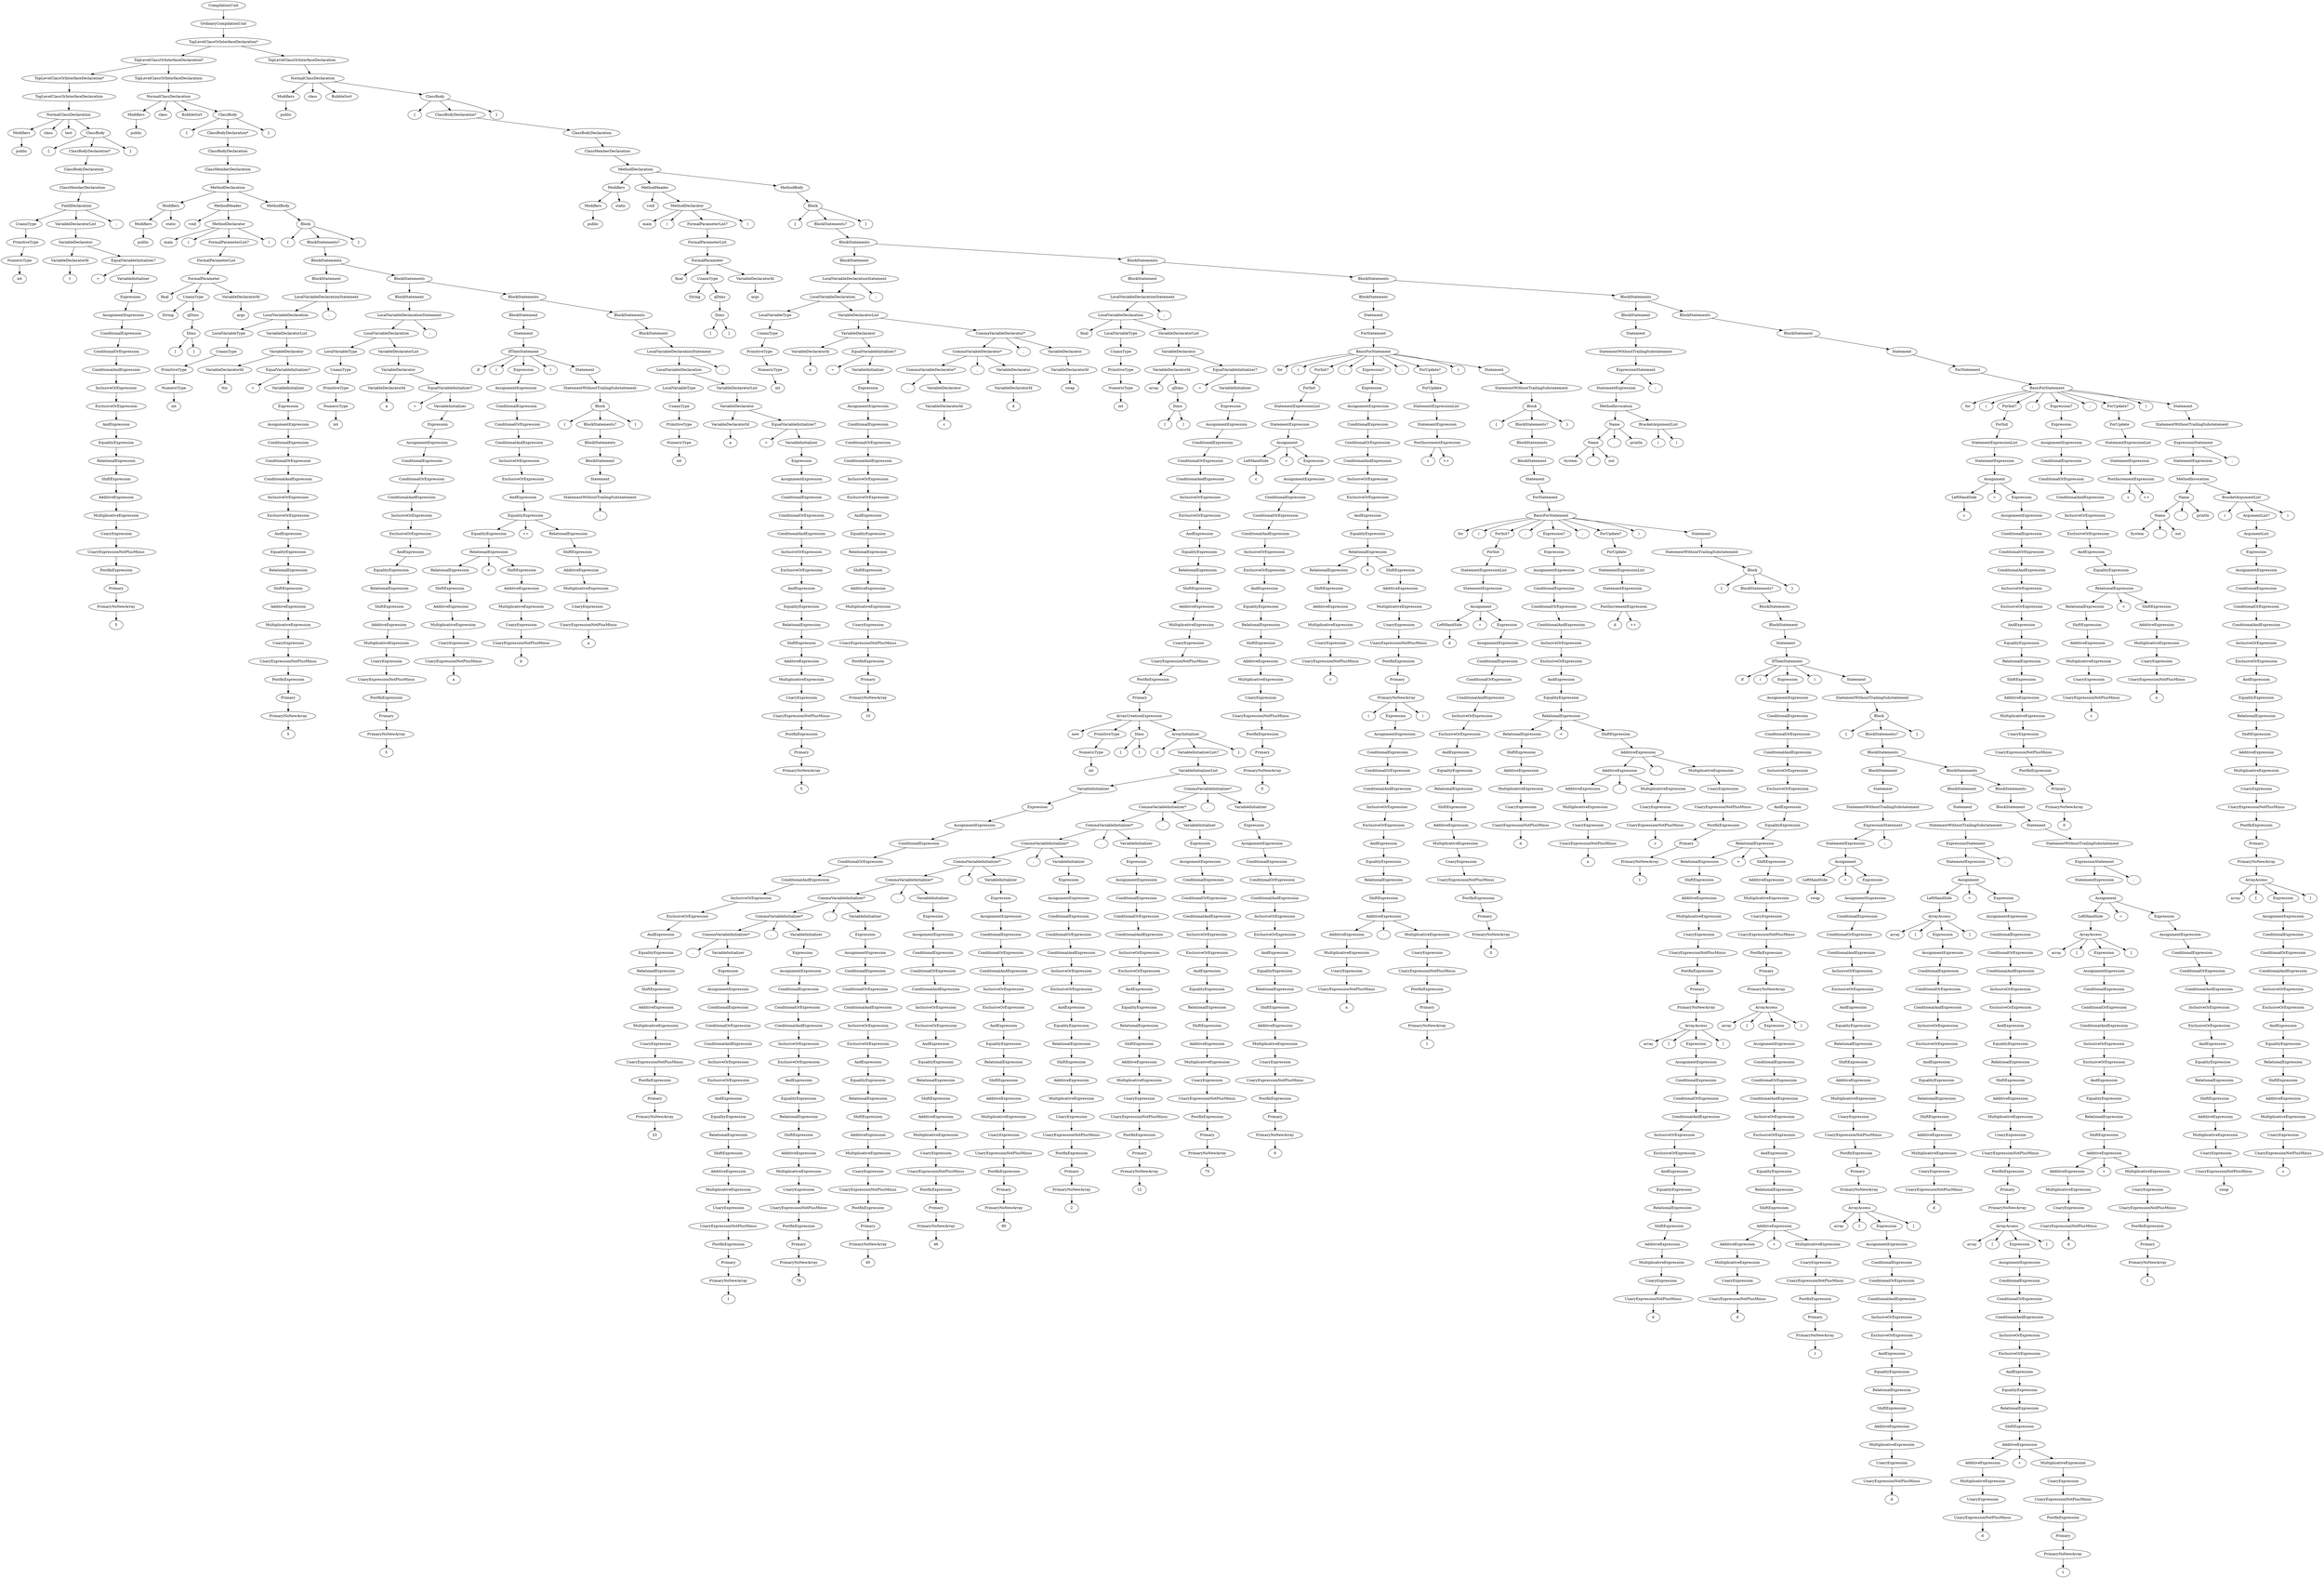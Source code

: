 digraph ast {
node1[label = "CompilationUnit"];
node2[label = "OrdinaryCompilationUnit"];
node3[label = "TopLevelClassOrInterfaceDeclaration*"];
node4[label = "TopLevelClassOrInterfaceDeclaration*"];
node5[label = "TopLevelClassOrInterfaceDeclaration*"];
node6[label = "TopLevelClassOrInterfaceDeclaration"];
node7[label = "NormalClassDeclaration"];
node8[label = "Modifiers"];
node9[label = "public"];
node10[label = "class"];
node11[label = "test"];
node12[label = "ClassBody"];
node13[label = "{"];
node14[label = "ClassBodyDeclaration*"];
node15[label = "ClassBodyDeclaration"];
node16[label = "ClassMemberDeclaration"];
node17[label = "FieldDeclaration"];
node18[label = "UnannType"];
node19[label = "PrimitiveType"];
node20[label = "NumericType"];
node21[label = "int"];
node22[label = "VariableDeclaratorList"];
node23[label = "VariableDeclarator"];
node24[label = "VariableDeclaratorId"];
node25[label = "t"];
node26[label = "EqualVariableInitializer?"];
node27[label = "="];
node28[label = "VariableInitializer"];
node29[label = "Expression"];
node30[label = "AssignmentExpression"];
node31[label = "ConditionalExpression"];
node32[label = "ConditionalOrExpression"];
node33[label = "ConditionalAndExpression"];
node34[label = "InclusiveOrExpression"];
node35[label = "ExclusiveOrExpression"];
node36[label = "AndExpression"];
node37[label = "EqualityExpression"];
node38[label = "RelationalExpression"];
node39[label = "ShiftExpression"];
node40[label = "AdditiveExpression"];
node41[label = "MultiplicativeExpression"];
node42[label = "UnaryExpression"];
node43[label = "UnaryExpressionNotPlusMinus"];
node44[label = "PostfixExpression"];
node45[label = "Primary"];
node46[label = "PrimaryNoNewArray"];
node47[label = "5"];
node48[label = ";"];
node49[label = "}"];
node50[label = "TopLevelClassOrInterfaceDeclaration"];
node51[label = "NormalClassDeclaration"];
node52[label = "Modifiers"];
node53[label = "public"];
node54[label = "class"];
node55[label = "BubbleSort"];
node56[label = "ClassBody"];
node57[label = "{"];
node58[label = "ClassBodyDeclaration*"];
node59[label = "ClassBodyDeclaration"];
node60[label = "ClassMemberDeclaration"];
node61[label = "MethodDeclaration"];
node62[label = "Modifiers"];
node63[label = "Modifiers"];
node64[label = "public"];
node65[label = "static"];
node66[label = "MethodHeader"];
node67[label = "void"];
node68[label = "MethodDeclarator"];
node69[label = "main"];
node70[label = "("];
node71[label = "FormalParameterList?"];
node72[label = "FormalParameterList"];
node73[label = "FormalParameter"];
node74[label = "final"];
node75[label = "UnannType"];
node76[label = "String"];
node77[label = "qDims"];
node78[label = "Dims"];
node79[label = "["];
node80[label = "]"];
node81[label = "VariableDeclaratorId"];
node82[label = "args"];
node83[label = ")"];
node84[label = "MethodBody"];
node85[label = "Block"];
node86[label = "{"];
node87[label = "BlockStatements?"];
node88[label = "BlockStatements"];
node89[label = "BlockStatement"];
node90[label = "LocalVariableDeclarationStatement"];
node91[label = "LocalVariableDeclaration"];
node92[label = "LocalVariableType"];
node93[label = "UnannType"];
node94[label = "PrimitiveType"];
node95[label = "NumericType"];
node96[label = "int"];
node97[label = "VariableDeclaratorList"];
node98[label = "VariableDeclarator"];
node99[label = "VariableDeclaratorId"];
node100[label = "ttic"];
node101[label = "EqualVariableInitializer?"];
node102[label = "="];
node103[label = "VariableInitializer"];
node104[label = "Expression"];
node105[label = "AssignmentExpression"];
node106[label = "ConditionalExpression"];
node107[label = "ConditionalOrExpression"];
node108[label = "ConditionalAndExpression"];
node109[label = "InclusiveOrExpression"];
node110[label = "ExclusiveOrExpression"];
node111[label = "AndExpression"];
node112[label = "EqualityExpression"];
node113[label = "RelationalExpression"];
node114[label = "ShiftExpression"];
node115[label = "AdditiveExpression"];
node116[label = "MultiplicativeExpression"];
node117[label = "UnaryExpression"];
node118[label = "UnaryExpressionNotPlusMinus"];
node119[label = "PostfixExpression"];
node120[label = "Primary"];
node121[label = "PrimaryNoNewArray"];
node122[label = "5"];
node123[label = ";"];
node124[label = "BlockStatements"];
node125[label = "BlockStatement"];
node126[label = "LocalVariableDeclarationStatement"];
node127[label = "LocalVariableDeclaration"];
node128[label = "LocalVariableType"];
node129[label = "UnannType"];
node130[label = "PrimitiveType"];
node131[label = "NumericType"];
node132[label = "int"];
node133[label = "VariableDeclaratorList"];
node134[label = "VariableDeclarator"];
node135[label = "VariableDeclaratorId"];
node136[label = "a"];
node137[label = "EqualVariableInitializer?"];
node138[label = "="];
node139[label = "VariableInitializer"];
node140[label = "Expression"];
node141[label = "AssignmentExpression"];
node142[label = "ConditionalExpression"];
node143[label = "ConditionalOrExpression"];
node144[label = "ConditionalAndExpression"];
node145[label = "InclusiveOrExpression"];
node146[label = "ExclusiveOrExpression"];
node147[label = "AndExpression"];
node148[label = "EqualityExpression"];
node149[label = "RelationalExpression"];
node150[label = "ShiftExpression"];
node151[label = "AdditiveExpression"];
node152[label = "MultiplicativeExpression"];
node153[label = "UnaryExpression"];
node154[label = "UnaryExpressionNotPlusMinus"];
node155[label = "PostfixExpression"];
node156[label = "Primary"];
node157[label = "PrimaryNoNewArray"];
node158[label = "5"];
node159[label = ";"];
node160[label = "BlockStatements"];
node161[label = "BlockStatement"];
node162[label = "Statement"];
node163[label = "IfThenStatement"];
node164[label = "if"];
node165[label = "("];
node166[label = "Expression"];
node167[label = "AssignmentExpression"];
node168[label = "ConditionalExpression"];
node169[label = "ConditionalOrExpression"];
node170[label = "ConditionalAndExpression"];
node171[label = "InclusiveOrExpression"];
node172[label = "ExclusiveOrExpression"];
node173[label = "AndExpression"];
node174[label = "EqualityExpression"];
node175[label = "EqualityExpression"];
node176[label = "RelationalExpression"];
node177[label = "RelationalExpression"];
node178[label = "ShiftExpression"];
node179[label = "AdditiveExpression"];
node180[label = "MultiplicativeExpression"];
node181[label = "UnaryExpression"];
node182[label = "UnaryExpressionNotPlusMinus"];
node183[label = "a"];
node184[label = "<"];
node185[label = "ShiftExpression"];
node186[label = "AdditiveExpression"];
node187[label = "MultiplicativeExpression"];
node188[label = "UnaryExpression"];
node189[label = "UnaryExpressionNotPlusMinus"];
node190[label = "b"];
node191[label = "=="];
node192[label = "RelationalExpression"];
node193[label = "ShiftExpression"];
node194[label = "AdditiveExpression"];
node195[label = "MultiplicativeExpression"];
node196[label = "UnaryExpression"];
node197[label = "UnaryExpressionNotPlusMinus"];
node198[label = "a"];
node199[label = ")"];
node200[label = "Statement"];
node201[label = "StatementWithoutTrailingSubstatement"];
node202[label = "Block"];
node203[label = "{"];
node204[label = "BlockStatements?"];
node205[label = "BlockStatements"];
node206[label = "BlockStatement"];
node207[label = "Statement"];
node208[label = "StatementWithoutTrailingSubstatement"];
node209[label = ";"];
node210[label = "}"];
node211[label = "BlockStatements"];
node212[label = "BlockStatement"];
node213[label = "LocalVariableDeclarationStatement"];
node214[label = "LocalVariableDeclaration"];
node215[label = "LocalVariableType"];
node216[label = "UnannType"];
node217[label = "PrimitiveType"];
node218[label = "NumericType"];
node219[label = "int"];
node220[label = "VariableDeclaratorList"];
node221[label = "VariableDeclarator"];
node222[label = "VariableDeclaratorId"];
node223[label = "a"];
node224[label = "EqualVariableInitializer?"];
node225[label = "="];
node226[label = "VariableInitializer"];
node227[label = "Expression"];
node228[label = "AssignmentExpression"];
node229[label = "ConditionalExpression"];
node230[label = "ConditionalOrExpression"];
node231[label = "ConditionalAndExpression"];
node232[label = "InclusiveOrExpression"];
node233[label = "ExclusiveOrExpression"];
node234[label = "AndExpression"];
node235[label = "EqualityExpression"];
node236[label = "RelationalExpression"];
node237[label = "ShiftExpression"];
node238[label = "AdditiveExpression"];
node239[label = "MultiplicativeExpression"];
node240[label = "UnaryExpression"];
node241[label = "UnaryExpressionNotPlusMinus"];
node242[label = "PostfixExpression"];
node243[label = "Primary"];
node244[label = "PrimaryNoNewArray"];
node245[label = "5"];
node246[label = ";"];
node247[label = "}"];
node248[label = "}"];
node249[label = "TopLevelClassOrInterfaceDeclaration"];
node250[label = "NormalClassDeclaration"];
node251[label = "Modifiers"];
node252[label = "public"];
node253[label = "class"];
node254[label = "BubbleSort"];
node255[label = "ClassBody"];
node256[label = "{"];
node257[label = "ClassBodyDeclaration*"];
node258[label = "ClassBodyDeclaration"];
node259[label = "ClassMemberDeclaration"];
node260[label = "MethodDeclaration"];
node261[label = "Modifiers"];
node262[label = "Modifiers"];
node263[label = "public"];
node264[label = "static"];
node265[label = "MethodHeader"];
node266[label = "void"];
node267[label = "MethodDeclarator"];
node268[label = "main"];
node269[label = "("];
node270[label = "FormalParameterList?"];
node271[label = "FormalParameterList"];
node272[label = "FormalParameter"];
node273[label = "final"];
node274[label = "UnannType"];
node275[label = "String"];
node276[label = "qDims"];
node277[label = "Dims"];
node278[label = "["];
node279[label = "]"];
node280[label = "VariableDeclaratorId"];
node281[label = "args"];
node282[label = ")"];
node283[label = "MethodBody"];
node284[label = "Block"];
node285[label = "{"];
node286[label = "BlockStatements?"];
node287[label = "BlockStatements"];
node288[label = "BlockStatement"];
node289[label = "LocalVariableDeclarationStatement"];
node290[label = "LocalVariableDeclaration"];
node291[label = "LocalVariableType"];
node292[label = "UnannType"];
node293[label = "PrimitiveType"];
node294[label = "NumericType"];
node295[label = "int"];
node296[label = "VariableDeclaratorList"];
node297[label = "VariableDeclarator"];
node298[label = "VariableDeclaratorId"];
node299[label = "n"];
node300[label = "EqualVariableInitializer?"];
node301[label = "="];
node302[label = "VariableInitializer"];
node303[label = "Expression"];
node304[label = "AssignmentExpression"];
node305[label = "ConditionalExpression"];
node306[label = "ConditionalOrExpression"];
node307[label = "ConditionalAndExpression"];
node308[label = "InclusiveOrExpression"];
node309[label = "ExclusiveOrExpression"];
node310[label = "AndExpression"];
node311[label = "EqualityExpression"];
node312[label = "RelationalExpression"];
node313[label = "ShiftExpression"];
node314[label = "AdditiveExpression"];
node315[label = "MultiplicativeExpression"];
node316[label = "UnaryExpression"];
node317[label = "UnaryExpressionNotPlusMinus"];
node318[label = "PostfixExpression"];
node319[label = "Primary"];
node320[label = "PrimaryNoNewArray"];
node321[label = "10"];
node322[label = "CommaVariableDeclarator*"];
node323[label = "CommaVariableDeclarator*"];
node324[label = "CommaVariableDeclarator*"];
node325[label = ","];
node326[label = "VariableDeclarator"];
node327[label = "VariableDeclaratorId"];
node328[label = "c"];
node329[label = ","];
node330[label = "VariableDeclarator"];
node331[label = "VariableDeclaratorId"];
node332[label = "d"];
node333[label = ","];
node334[label = "VariableDeclarator"];
node335[label = "VariableDeclaratorId"];
node336[label = "swap"];
node337[label = ";"];
node338[label = "BlockStatements"];
node339[label = "BlockStatement"];
node340[label = "LocalVariableDeclarationStatement"];
node341[label = "LocalVariableDeclaration"];
node342[label = "final"];
node343[label = "LocalVariableType"];
node344[label = "UnannType"];
node345[label = "PrimitiveType"];
node346[label = "NumericType"];
node347[label = "int"];
node348[label = "VariableDeclaratorList"];
node349[label = "VariableDeclarator"];
node350[label = "VariableDeclaratorId"];
node351[label = "array"];
node352[label = "qDims"];
node353[label = "Dims"];
node354[label = "["];
node355[label = "]"];
node356[label = "EqualVariableInitializer?"];
node357[label = "="];
node358[label = "VariableInitializer"];
node359[label = "Expression"];
node360[label = "AssignmentExpression"];
node361[label = "ConditionalExpression"];
node362[label = "ConditionalOrExpression"];
node363[label = "ConditionalAndExpression"];
node364[label = "InclusiveOrExpression"];
node365[label = "ExclusiveOrExpression"];
node366[label = "AndExpression"];
node367[label = "EqualityExpression"];
node368[label = "RelationalExpression"];
node369[label = "ShiftExpression"];
node370[label = "AdditiveExpression"];
node371[label = "MultiplicativeExpression"];
node372[label = "UnaryExpression"];
node373[label = "UnaryExpressionNotPlusMinus"];
node374[label = "PostfixExpression"];
node375[label = "Primary"];
node376[label = "ArrayCreationExpression"];
node377[label = "new"];
node378[label = "PrimitiveType"];
node379[label = "NumericType"];
node380[label = "int"];
node381[label = "Dims"];
node382[label = "["];
node383[label = "]"];
node384[label = "ArrayInitializer"];
node385[label = "{"];
node386[label = "VariableInitializerList?"];
node387[label = "VariableInitializerList"];
node388[label = "VariableInitializer"];
node389[label = "Expression"];
node390[label = "AssignmentExpression"];
node391[label = "ConditionalExpression"];
node392[label = "ConditionalOrExpression"];
node393[label = "ConditionalAndExpression"];
node394[label = "InclusiveOrExpression"];
node395[label = "ExclusiveOrExpression"];
node396[label = "AndExpression"];
node397[label = "EqualityExpression"];
node398[label = "RelationalExpression"];
node399[label = "ShiftExpression"];
node400[label = "AdditiveExpression"];
node401[label = "MultiplicativeExpression"];
node402[label = "UnaryExpression"];
node403[label = "UnaryExpressionNotPlusMinus"];
node404[label = "PostfixExpression"];
node405[label = "Primary"];
node406[label = "PrimaryNoNewArray"];
node407[label = "23"];
node408[label = "CommaVariableInitializer*"];
node409[label = "CommaVariableInitializer*"];
node410[label = "CommaVariableInitializer*"];
node411[label = "CommaVariableInitializer*"];
node412[label = "CommaVariableInitializer*"];
node413[label = "CommaVariableInitializer*"];
node414[label = "CommaVariableInitializer*"];
node415[label = "CommaVariableInitializer*"];
node416[label = "CommaVariableInitializer*"];
node417[label = ","];
node418[label = "VariableInitializer"];
node419[label = "Expression"];
node420[label = "AssignmentExpression"];
node421[label = "ConditionalExpression"];
node422[label = "ConditionalOrExpression"];
node423[label = "ConditionalAndExpression"];
node424[label = "InclusiveOrExpression"];
node425[label = "ExclusiveOrExpression"];
node426[label = "AndExpression"];
node427[label = "EqualityExpression"];
node428[label = "RelationalExpression"];
node429[label = "ShiftExpression"];
node430[label = "AdditiveExpression"];
node431[label = "MultiplicativeExpression"];
node432[label = "UnaryExpression"];
node433[label = "UnaryExpressionNotPlusMinus"];
node434[label = "PostfixExpression"];
node435[label = "Primary"];
node436[label = "PrimaryNoNewArray"];
node437[label = "1"];
node438[label = ","];
node439[label = "VariableInitializer"];
node440[label = "Expression"];
node441[label = "AssignmentExpression"];
node442[label = "ConditionalExpression"];
node443[label = "ConditionalOrExpression"];
node444[label = "ConditionalAndExpression"];
node445[label = "InclusiveOrExpression"];
node446[label = "ExclusiveOrExpression"];
node447[label = "AndExpression"];
node448[label = "EqualityExpression"];
node449[label = "RelationalExpression"];
node450[label = "ShiftExpression"];
node451[label = "AdditiveExpression"];
node452[label = "MultiplicativeExpression"];
node453[label = "UnaryExpression"];
node454[label = "UnaryExpressionNotPlusMinus"];
node455[label = "PostfixExpression"];
node456[label = "Primary"];
node457[label = "PrimaryNoNewArray"];
node458[label = "78"];
node459[label = ","];
node460[label = "VariableInitializer"];
node461[label = "Expression"];
node462[label = "AssignmentExpression"];
node463[label = "ConditionalExpression"];
node464[label = "ConditionalOrExpression"];
node465[label = "ConditionalAndExpression"];
node466[label = "InclusiveOrExpression"];
node467[label = "ExclusiveOrExpression"];
node468[label = "AndExpression"];
node469[label = "EqualityExpression"];
node470[label = "RelationalExpression"];
node471[label = "ShiftExpression"];
node472[label = "AdditiveExpression"];
node473[label = "MultiplicativeExpression"];
node474[label = "UnaryExpression"];
node475[label = "UnaryExpressionNotPlusMinus"];
node476[label = "PostfixExpression"];
node477[label = "Primary"];
node478[label = "PrimaryNoNewArray"];
node479[label = "45"];
node480[label = ","];
node481[label = "VariableInitializer"];
node482[label = "Expression"];
node483[label = "AssignmentExpression"];
node484[label = "ConditionalExpression"];
node485[label = "ConditionalOrExpression"];
node486[label = "ConditionalAndExpression"];
node487[label = "InclusiveOrExpression"];
node488[label = "ExclusiveOrExpression"];
node489[label = "AndExpression"];
node490[label = "EqualityExpression"];
node491[label = "RelationalExpression"];
node492[label = "ShiftExpression"];
node493[label = "AdditiveExpression"];
node494[label = "MultiplicativeExpression"];
node495[label = "UnaryExpression"];
node496[label = "UnaryExpressionNotPlusMinus"];
node497[label = "PostfixExpression"];
node498[label = "Primary"];
node499[label = "PrimaryNoNewArray"];
node500[label = "46"];
node501[label = ","];
node502[label = "VariableInitializer"];
node503[label = "Expression"];
node504[label = "AssignmentExpression"];
node505[label = "ConditionalExpression"];
node506[label = "ConditionalOrExpression"];
node507[label = "ConditionalAndExpression"];
node508[label = "InclusiveOrExpression"];
node509[label = "ExclusiveOrExpression"];
node510[label = "AndExpression"];
node511[label = "EqualityExpression"];
node512[label = "RelationalExpression"];
node513[label = "ShiftExpression"];
node514[label = "AdditiveExpression"];
node515[label = "MultiplicativeExpression"];
node516[label = "UnaryExpression"];
node517[label = "UnaryExpressionNotPlusMinus"];
node518[label = "PostfixExpression"];
node519[label = "Primary"];
node520[label = "PrimaryNoNewArray"];
node521[label = "90"];
node522[label = ","];
node523[label = "VariableInitializer"];
node524[label = "Expression"];
node525[label = "AssignmentExpression"];
node526[label = "ConditionalExpression"];
node527[label = "ConditionalOrExpression"];
node528[label = "ConditionalAndExpression"];
node529[label = "InclusiveOrExpression"];
node530[label = "ExclusiveOrExpression"];
node531[label = "AndExpression"];
node532[label = "EqualityExpression"];
node533[label = "RelationalExpression"];
node534[label = "ShiftExpression"];
node535[label = "AdditiveExpression"];
node536[label = "MultiplicativeExpression"];
node537[label = "UnaryExpression"];
node538[label = "UnaryExpressionNotPlusMinus"];
node539[label = "PostfixExpression"];
node540[label = "Primary"];
node541[label = "PrimaryNoNewArray"];
node542[label = "2"];
node543[label = ","];
node544[label = "VariableInitializer"];
node545[label = "Expression"];
node546[label = "AssignmentExpression"];
node547[label = "ConditionalExpression"];
node548[label = "ConditionalOrExpression"];
node549[label = "ConditionalAndExpression"];
node550[label = "InclusiveOrExpression"];
node551[label = "ExclusiveOrExpression"];
node552[label = "AndExpression"];
node553[label = "EqualityExpression"];
node554[label = "RelationalExpression"];
node555[label = "ShiftExpression"];
node556[label = "AdditiveExpression"];
node557[label = "MultiplicativeExpression"];
node558[label = "UnaryExpression"];
node559[label = "UnaryExpressionNotPlusMinus"];
node560[label = "PostfixExpression"];
node561[label = "Primary"];
node562[label = "PrimaryNoNewArray"];
node563[label = "12"];
node564[label = ","];
node565[label = "VariableInitializer"];
node566[label = "Expression"];
node567[label = "AssignmentExpression"];
node568[label = "ConditionalExpression"];
node569[label = "ConditionalOrExpression"];
node570[label = "ConditionalAndExpression"];
node571[label = "InclusiveOrExpression"];
node572[label = "ExclusiveOrExpression"];
node573[label = "AndExpression"];
node574[label = "EqualityExpression"];
node575[label = "RelationalExpression"];
node576[label = "ShiftExpression"];
node577[label = "AdditiveExpression"];
node578[label = "MultiplicativeExpression"];
node579[label = "UnaryExpression"];
node580[label = "UnaryExpressionNotPlusMinus"];
node581[label = "PostfixExpression"];
node582[label = "Primary"];
node583[label = "PrimaryNoNewArray"];
node584[label = "75"];
node585[label = ","];
node586[label = "VariableInitializer"];
node587[label = "Expression"];
node588[label = "AssignmentExpression"];
node589[label = "ConditionalExpression"];
node590[label = "ConditionalOrExpression"];
node591[label = "ConditionalAndExpression"];
node592[label = "InclusiveOrExpression"];
node593[label = "ExclusiveOrExpression"];
node594[label = "AndExpression"];
node595[label = "EqualityExpression"];
node596[label = "RelationalExpression"];
node597[label = "ShiftExpression"];
node598[label = "AdditiveExpression"];
node599[label = "MultiplicativeExpression"];
node600[label = "UnaryExpression"];
node601[label = "UnaryExpressionNotPlusMinus"];
node602[label = "PostfixExpression"];
node603[label = "Primary"];
node604[label = "PrimaryNoNewArray"];
node605[label = "0"];
node606[label = "}"];
node607[label = ";"];
node608[label = "BlockStatements"];
node609[label = "BlockStatement"];
node610[label = "Statement"];
node611[label = "ForStatement"];
node612[label = "BasicForStatement"];
node613[label = "for"];
node614[label = "("];
node615[label = "ForInit?"];
node616[label = "ForInit"];
node617[label = "StatementExpressionList"];
node618[label = "StatementExpression"];
node619[label = "Assignment"];
node620[label = "LeftHandSide"];
node621[label = "c"];
node622[label = "="];
node623[label = "Expression"];
node624[label = "AssignmentExpression"];
node625[label = "ConditionalExpression"];
node626[label = "ConditionalOrExpression"];
node627[label = "ConditionalAndExpression"];
node628[label = "InclusiveOrExpression"];
node629[label = "ExclusiveOrExpression"];
node630[label = "AndExpression"];
node631[label = "EqualityExpression"];
node632[label = "RelationalExpression"];
node633[label = "ShiftExpression"];
node634[label = "AdditiveExpression"];
node635[label = "MultiplicativeExpression"];
node636[label = "UnaryExpression"];
node637[label = "UnaryExpressionNotPlusMinus"];
node638[label = "PostfixExpression"];
node639[label = "Primary"];
node640[label = "PrimaryNoNewArray"];
node641[label = "0"];
node642[label = ";"];
node643[label = "Expression?"];
node644[label = "Expression"];
node645[label = "AssignmentExpression"];
node646[label = "ConditionalExpression"];
node647[label = "ConditionalOrExpression"];
node648[label = "ConditionalAndExpression"];
node649[label = "InclusiveOrExpression"];
node650[label = "ExclusiveOrExpression"];
node651[label = "AndExpression"];
node652[label = "EqualityExpression"];
node653[label = "RelationalExpression"];
node654[label = "RelationalExpression"];
node655[label = "ShiftExpression"];
node656[label = "AdditiveExpression"];
node657[label = "MultiplicativeExpression"];
node658[label = "UnaryExpression"];
node659[label = "UnaryExpressionNotPlusMinus"];
node660[label = "c"];
node661[label = "<"];
node662[label = "ShiftExpression"];
node663[label = "AdditiveExpression"];
node664[label = "MultiplicativeExpression"];
node665[label = "UnaryExpression"];
node666[label = "UnaryExpressionNotPlusMinus"];
node667[label = "PostfixExpression"];
node668[label = "Primary"];
node669[label = "PrimaryNoNewArray"];
node670[label = "("];
node671[label = "Expression"];
node672[label = "AssignmentExpression"];
node673[label = "ConditionalExpression"];
node674[label = "ConditionalOrExpression"];
node675[label = "ConditionalAndExpression"];
node676[label = "InclusiveOrExpression"];
node677[label = "ExclusiveOrExpression"];
node678[label = "AndExpression"];
node679[label = "EqualityExpression"];
node680[label = "RelationalExpression"];
node681[label = "ShiftExpression"];
node682[label = "AdditiveExpression"];
node683[label = "AdditiveExpression"];
node684[label = "MultiplicativeExpression"];
node685[label = "UnaryExpression"];
node686[label = "UnaryExpressionNotPlusMinus"];
node687[label = "n"];
node688[label = "-"];
node689[label = "MultiplicativeExpression"];
node690[label = "UnaryExpression"];
node691[label = "UnaryExpressionNotPlusMinus"];
node692[label = "PostfixExpression"];
node693[label = "Primary"];
node694[label = "PrimaryNoNewArray"];
node695[label = "1"];
node696[label = ")"];
node697[label = ";"];
node698[label = "ForUpdate?"];
node699[label = "ForUpdate"];
node700[label = "StatementExpressionList"];
node701[label = "StatementExpression"];
node702[label = "PostIncrementExpression"];
node703[label = "c"];
node704[label = "++"];
node705[label = ")"];
node706[label = "Statement"];
node707[label = "StatementWithoutTrailingSubstatement"];
node708[label = "Block"];
node709[label = "{"];
node710[label = "BlockStatements?"];
node711[label = "BlockStatements"];
node712[label = "BlockStatement"];
node713[label = "Statement"];
node714[label = "ForStatement"];
node715[label = "BasicForStatement"];
node716[label = "for"];
node717[label = "("];
node718[label = "ForInit?"];
node719[label = "ForInit"];
node720[label = "StatementExpressionList"];
node721[label = "StatementExpression"];
node722[label = "Assignment"];
node723[label = "LeftHandSide"];
node724[label = "d"];
node725[label = "="];
node726[label = "Expression"];
node727[label = "AssignmentExpression"];
node728[label = "ConditionalExpression"];
node729[label = "ConditionalOrExpression"];
node730[label = "ConditionalAndExpression"];
node731[label = "InclusiveOrExpression"];
node732[label = "ExclusiveOrExpression"];
node733[label = "AndExpression"];
node734[label = "EqualityExpression"];
node735[label = "RelationalExpression"];
node736[label = "ShiftExpression"];
node737[label = "AdditiveExpression"];
node738[label = "MultiplicativeExpression"];
node739[label = "UnaryExpression"];
node740[label = "UnaryExpressionNotPlusMinus"];
node741[label = "PostfixExpression"];
node742[label = "Primary"];
node743[label = "PrimaryNoNewArray"];
node744[label = "0"];
node745[label = ";"];
node746[label = "Expression?"];
node747[label = "Expression"];
node748[label = "AssignmentExpression"];
node749[label = "ConditionalExpression"];
node750[label = "ConditionalOrExpression"];
node751[label = "ConditionalAndExpression"];
node752[label = "InclusiveOrExpression"];
node753[label = "ExclusiveOrExpression"];
node754[label = "AndExpression"];
node755[label = "EqualityExpression"];
node756[label = "RelationalExpression"];
node757[label = "RelationalExpression"];
node758[label = "ShiftExpression"];
node759[label = "AdditiveExpression"];
node760[label = "MultiplicativeExpression"];
node761[label = "UnaryExpression"];
node762[label = "UnaryExpressionNotPlusMinus"];
node763[label = "d"];
node764[label = "<"];
node765[label = "ShiftExpression"];
node766[label = "AdditiveExpression"];
node767[label = "AdditiveExpression"];
node768[label = "AdditiveExpression"];
node769[label = "MultiplicativeExpression"];
node770[label = "UnaryExpression"];
node771[label = "UnaryExpressionNotPlusMinus"];
node772[label = "n"];
node773[label = "-"];
node774[label = "MultiplicativeExpression"];
node775[label = "UnaryExpression"];
node776[label = "UnaryExpressionNotPlusMinus"];
node777[label = "c"];
node778[label = "-"];
node779[label = "MultiplicativeExpression"];
node780[label = "UnaryExpression"];
node781[label = "UnaryExpressionNotPlusMinus"];
node782[label = "PostfixExpression"];
node783[label = "Primary"];
node784[label = "PrimaryNoNewArray"];
node785[label = "1"];
node786[label = ";"];
node787[label = "ForUpdate?"];
node788[label = "ForUpdate"];
node789[label = "StatementExpressionList"];
node790[label = "StatementExpression"];
node791[label = "PostIncrementExpression"];
node792[label = "d"];
node793[label = "++"];
node794[label = ")"];
node795[label = "Statement"];
node796[label = "StatementWithoutTrailingSubstatement"];
node797[label = "Block"];
node798[label = "{"];
node799[label = "BlockStatements?"];
node800[label = "BlockStatements"];
node801[label = "BlockStatement"];
node802[label = "Statement"];
node803[label = "IfThenStatement"];
node804[label = "if"];
node805[label = "("];
node806[label = "Expression"];
node807[label = "AssignmentExpression"];
node808[label = "ConditionalExpression"];
node809[label = "ConditionalOrExpression"];
node810[label = "ConditionalAndExpression"];
node811[label = "InclusiveOrExpression"];
node812[label = "ExclusiveOrExpression"];
node813[label = "AndExpression"];
node814[label = "EqualityExpression"];
node815[label = "RelationalExpression"];
node816[label = "RelationalExpression"];
node817[label = "ShiftExpression"];
node818[label = "AdditiveExpression"];
node819[label = "MultiplicativeExpression"];
node820[label = "UnaryExpression"];
node821[label = "UnaryExpressionNotPlusMinus"];
node822[label = "PostfixExpression"];
node823[label = "Primary"];
node824[label = "PrimaryNoNewArray"];
node825[label = "ArrayAccess"];
node826[label = "array"];
node827[label = "["];
node828[label = "Expression"];
node829[label = "AssignmentExpression"];
node830[label = "ConditionalExpression"];
node831[label = "ConditionalOrExpression"];
node832[label = "ConditionalAndExpression"];
node833[label = "InclusiveOrExpression"];
node834[label = "ExclusiveOrExpression"];
node835[label = "AndExpression"];
node836[label = "EqualityExpression"];
node837[label = "RelationalExpression"];
node838[label = "ShiftExpression"];
node839[label = "AdditiveExpression"];
node840[label = "MultiplicativeExpression"];
node841[label = "UnaryExpression"];
node842[label = "UnaryExpressionNotPlusMinus"];
node843[label = "d"];
node844[label = "]"];
node845[label = ">"];
node846[label = "ShiftExpression"];
node847[label = "AdditiveExpression"];
node848[label = "MultiplicativeExpression"];
node849[label = "UnaryExpression"];
node850[label = "UnaryExpressionNotPlusMinus"];
node851[label = "PostfixExpression"];
node852[label = "Primary"];
node853[label = "PrimaryNoNewArray"];
node854[label = "ArrayAccess"];
node855[label = "array"];
node856[label = "["];
node857[label = "Expression"];
node858[label = "AssignmentExpression"];
node859[label = "ConditionalExpression"];
node860[label = "ConditionalOrExpression"];
node861[label = "ConditionalAndExpression"];
node862[label = "InclusiveOrExpression"];
node863[label = "ExclusiveOrExpression"];
node864[label = "AndExpression"];
node865[label = "EqualityExpression"];
node866[label = "RelationalExpression"];
node867[label = "ShiftExpression"];
node868[label = "AdditiveExpression"];
node869[label = "AdditiveExpression"];
node870[label = "MultiplicativeExpression"];
node871[label = "UnaryExpression"];
node872[label = "UnaryExpressionNotPlusMinus"];
node873[label = "d"];
node874[label = "+"];
node875[label = "MultiplicativeExpression"];
node876[label = "UnaryExpression"];
node877[label = "UnaryExpressionNotPlusMinus"];
node878[label = "PostfixExpression"];
node879[label = "Primary"];
node880[label = "PrimaryNoNewArray"];
node881[label = "1"];
node882[label = "]"];
node883[label = ")"];
node884[label = "Statement"];
node885[label = "StatementWithoutTrailingSubstatement"];
node886[label = "Block"];
node887[label = "{"];
node888[label = "BlockStatements?"];
node889[label = "BlockStatements"];
node890[label = "BlockStatement"];
node891[label = "Statement"];
node892[label = "StatementWithoutTrailingSubstatement"];
node893[label = "ExpressionStatement"];
node894[label = "StatementExpression"];
node895[label = "Assignment"];
node896[label = "LeftHandSide"];
node897[label = "swap"];
node898[label = "="];
node899[label = "Expression"];
node900[label = "AssignmentExpression"];
node901[label = "ConditionalExpression"];
node902[label = "ConditionalOrExpression"];
node903[label = "ConditionalAndExpression"];
node904[label = "InclusiveOrExpression"];
node905[label = "ExclusiveOrExpression"];
node906[label = "AndExpression"];
node907[label = "EqualityExpression"];
node908[label = "RelationalExpression"];
node909[label = "ShiftExpression"];
node910[label = "AdditiveExpression"];
node911[label = "MultiplicativeExpression"];
node912[label = "UnaryExpression"];
node913[label = "UnaryExpressionNotPlusMinus"];
node914[label = "PostfixExpression"];
node915[label = "Primary"];
node916[label = "PrimaryNoNewArray"];
node917[label = "ArrayAccess"];
node918[label = "array"];
node919[label = "["];
node920[label = "Expression"];
node921[label = "AssignmentExpression"];
node922[label = "ConditionalExpression"];
node923[label = "ConditionalOrExpression"];
node924[label = "ConditionalAndExpression"];
node925[label = "InclusiveOrExpression"];
node926[label = "ExclusiveOrExpression"];
node927[label = "AndExpression"];
node928[label = "EqualityExpression"];
node929[label = "RelationalExpression"];
node930[label = "ShiftExpression"];
node931[label = "AdditiveExpression"];
node932[label = "MultiplicativeExpression"];
node933[label = "UnaryExpression"];
node934[label = "UnaryExpressionNotPlusMinus"];
node935[label = "d"];
node936[label = "]"];
node937[label = ";"];
node938[label = "BlockStatements"];
node939[label = "BlockStatement"];
node940[label = "Statement"];
node941[label = "StatementWithoutTrailingSubstatement"];
node942[label = "ExpressionStatement"];
node943[label = "StatementExpression"];
node944[label = "Assignment"];
node945[label = "LeftHandSide"];
node946[label = "ArrayAccess"];
node947[label = "array"];
node948[label = "["];
node949[label = "Expression"];
node950[label = "AssignmentExpression"];
node951[label = "ConditionalExpression"];
node952[label = "ConditionalOrExpression"];
node953[label = "ConditionalAndExpression"];
node954[label = "InclusiveOrExpression"];
node955[label = "ExclusiveOrExpression"];
node956[label = "AndExpression"];
node957[label = "EqualityExpression"];
node958[label = "RelationalExpression"];
node959[label = "ShiftExpression"];
node960[label = "AdditiveExpression"];
node961[label = "MultiplicativeExpression"];
node962[label = "UnaryExpression"];
node963[label = "UnaryExpressionNotPlusMinus"];
node964[label = "d"];
node965[label = "]"];
node966[label = "="];
node967[label = "Expression"];
node968[label = "AssignmentExpression"];
node969[label = "ConditionalExpression"];
node970[label = "ConditionalOrExpression"];
node971[label = "ConditionalAndExpression"];
node972[label = "InclusiveOrExpression"];
node973[label = "ExclusiveOrExpression"];
node974[label = "AndExpression"];
node975[label = "EqualityExpression"];
node976[label = "RelationalExpression"];
node977[label = "ShiftExpression"];
node978[label = "AdditiveExpression"];
node979[label = "MultiplicativeExpression"];
node980[label = "UnaryExpression"];
node981[label = "UnaryExpressionNotPlusMinus"];
node982[label = "PostfixExpression"];
node983[label = "Primary"];
node984[label = "PrimaryNoNewArray"];
node985[label = "ArrayAccess"];
node986[label = "array"];
node987[label = "["];
node988[label = "Expression"];
node989[label = "AssignmentExpression"];
node990[label = "ConditionalExpression"];
node991[label = "ConditionalOrExpression"];
node992[label = "ConditionalAndExpression"];
node993[label = "InclusiveOrExpression"];
node994[label = "ExclusiveOrExpression"];
node995[label = "AndExpression"];
node996[label = "EqualityExpression"];
node997[label = "RelationalExpression"];
node998[label = "ShiftExpression"];
node999[label = "AdditiveExpression"];
node1000[label = "AdditiveExpression"];
node1001[label = "MultiplicativeExpression"];
node1002[label = "UnaryExpression"];
node1003[label = "UnaryExpressionNotPlusMinus"];
node1004[label = "d"];
node1005[label = "+"];
node1006[label = "MultiplicativeExpression"];
node1007[label = "UnaryExpression"];
node1008[label = "UnaryExpressionNotPlusMinus"];
node1009[label = "PostfixExpression"];
node1010[label = "Primary"];
node1011[label = "PrimaryNoNewArray"];
node1012[label = "1"];
node1013[label = "]"];
node1014[label = ";"];
node1015[label = "BlockStatements"];
node1016[label = "BlockStatement"];
node1017[label = "Statement"];
node1018[label = "StatementWithoutTrailingSubstatement"];
node1019[label = "ExpressionStatement"];
node1020[label = "StatementExpression"];
node1021[label = "Assignment"];
node1022[label = "LeftHandSide"];
node1023[label = "ArrayAccess"];
node1024[label = "array"];
node1025[label = "["];
node1026[label = "Expression"];
node1027[label = "AssignmentExpression"];
node1028[label = "ConditionalExpression"];
node1029[label = "ConditionalOrExpression"];
node1030[label = "ConditionalAndExpression"];
node1031[label = "InclusiveOrExpression"];
node1032[label = "ExclusiveOrExpression"];
node1033[label = "AndExpression"];
node1034[label = "EqualityExpression"];
node1035[label = "RelationalExpression"];
node1036[label = "ShiftExpression"];
node1037[label = "AdditiveExpression"];
node1038[label = "AdditiveExpression"];
node1039[label = "MultiplicativeExpression"];
node1040[label = "UnaryExpression"];
node1041[label = "UnaryExpressionNotPlusMinus"];
node1042[label = "d"];
node1043[label = "+"];
node1044[label = "MultiplicativeExpression"];
node1045[label = "UnaryExpression"];
node1046[label = "UnaryExpressionNotPlusMinus"];
node1047[label = "PostfixExpression"];
node1048[label = "Primary"];
node1049[label = "PrimaryNoNewArray"];
node1050[label = "1"];
node1051[label = "]"];
node1052[label = "="];
node1053[label = "Expression"];
node1054[label = "AssignmentExpression"];
node1055[label = "ConditionalExpression"];
node1056[label = "ConditionalOrExpression"];
node1057[label = "ConditionalAndExpression"];
node1058[label = "InclusiveOrExpression"];
node1059[label = "ExclusiveOrExpression"];
node1060[label = "AndExpression"];
node1061[label = "EqualityExpression"];
node1062[label = "RelationalExpression"];
node1063[label = "ShiftExpression"];
node1064[label = "AdditiveExpression"];
node1065[label = "MultiplicativeExpression"];
node1066[label = "UnaryExpression"];
node1067[label = "UnaryExpressionNotPlusMinus"];
node1068[label = "swap"];
node1069[label = ";"];
node1070[label = "}"];
node1071[label = "}"];
node1072[label = "}"];
node1073[label = "BlockStatements"];
node1074[label = "BlockStatement"];
node1075[label = "Statement"];
node1076[label = "StatementWithoutTrailingSubstatement"];
node1077[label = "ExpressionStatement"];
node1078[label = "StatementExpression"];
node1079[label = "MethodInvocation"];
node1080[label = "Name"];
node1081[label = "Name"];
node1082[label = "System"];
node1083[label = "."];
node1084[label = "out"];
node1085[label = "."];
node1086[label = "println"];
node1087[label = "BracketArgumentList"];
node1088[label = "("];
node1089[label = ")"];
node1090[label = ";"];
node1091[label = "BlockStatements"];
node1092[label = "BlockStatement"];
node1093[label = "Statement"];
node1094[label = "ForStatement"];
node1095[label = "BasicForStatement"];
node1096[label = "for"];
node1097[label = "("];
node1098[label = "ForInit?"];
node1099[label = "ForInit"];
node1100[label = "StatementExpressionList"];
node1101[label = "StatementExpression"];
node1102[label = "Assignment"];
node1103[label = "LeftHandSide"];
node1104[label = "c"];
node1105[label = "="];
node1106[label = "Expression"];
node1107[label = "AssignmentExpression"];
node1108[label = "ConditionalExpression"];
node1109[label = "ConditionalOrExpression"];
node1110[label = "ConditionalAndExpression"];
node1111[label = "InclusiveOrExpression"];
node1112[label = "ExclusiveOrExpression"];
node1113[label = "AndExpression"];
node1114[label = "EqualityExpression"];
node1115[label = "RelationalExpression"];
node1116[label = "ShiftExpression"];
node1117[label = "AdditiveExpression"];
node1118[label = "MultiplicativeExpression"];
node1119[label = "UnaryExpression"];
node1120[label = "UnaryExpressionNotPlusMinus"];
node1121[label = "PostfixExpression"];
node1122[label = "Primary"];
node1123[label = "PrimaryNoNewArray"];
node1124[label = "0"];
node1125[label = ";"];
node1126[label = "Expression?"];
node1127[label = "Expression"];
node1128[label = "AssignmentExpression"];
node1129[label = "ConditionalExpression"];
node1130[label = "ConditionalOrExpression"];
node1131[label = "ConditionalAndExpression"];
node1132[label = "InclusiveOrExpression"];
node1133[label = "ExclusiveOrExpression"];
node1134[label = "AndExpression"];
node1135[label = "EqualityExpression"];
node1136[label = "RelationalExpression"];
node1137[label = "RelationalExpression"];
node1138[label = "ShiftExpression"];
node1139[label = "AdditiveExpression"];
node1140[label = "MultiplicativeExpression"];
node1141[label = "UnaryExpression"];
node1142[label = "UnaryExpressionNotPlusMinus"];
node1143[label = "c"];
node1144[label = "<"];
node1145[label = "ShiftExpression"];
node1146[label = "AdditiveExpression"];
node1147[label = "MultiplicativeExpression"];
node1148[label = "UnaryExpression"];
node1149[label = "UnaryExpressionNotPlusMinus"];
node1150[label = "n"];
node1151[label = ";"];
node1152[label = "ForUpdate?"];
node1153[label = "ForUpdate"];
node1154[label = "StatementExpressionList"];
node1155[label = "StatementExpression"];
node1156[label = "PostIncrementExpression"];
node1157[label = "c"];
node1158[label = "++"];
node1159[label = ")"];
node1160[label = "Statement"];
node1161[label = "StatementWithoutTrailingSubstatement"];
node1162[label = "ExpressionStatement"];
node1163[label = "StatementExpression"];
node1164[label = "MethodInvocation"];
node1165[label = "Name"];
node1166[label = "Name"];
node1167[label = "System"];
node1168[label = "."];
node1169[label = "out"];
node1170[label = "."];
node1171[label = "println"];
node1172[label = "BracketArgumentList"];
node1173[label = "("];
node1174[label = "ArgumentList?"];
node1175[label = "ArgumentList"];
node1176[label = "Expression"];
node1177[label = "AssignmentExpression"];
node1178[label = "ConditionalExpression"];
node1179[label = "ConditionalOrExpression"];
node1180[label = "ConditionalAndExpression"];
node1181[label = "InclusiveOrExpression"];
node1182[label = "ExclusiveOrExpression"];
node1183[label = "AndExpression"];
node1184[label = "EqualityExpression"];
node1185[label = "RelationalExpression"];
node1186[label = "ShiftExpression"];
node1187[label = "AdditiveExpression"];
node1188[label = "MultiplicativeExpression"];
node1189[label = "UnaryExpression"];
node1190[label = "UnaryExpressionNotPlusMinus"];
node1191[label = "PostfixExpression"];
node1192[label = "Primary"];
node1193[label = "PrimaryNoNewArray"];
node1194[label = "ArrayAccess"];
node1195[label = "array"];
node1196[label = "["];
node1197[label = "Expression"];
node1198[label = "AssignmentExpression"];
node1199[label = "ConditionalExpression"];
node1200[label = "ConditionalOrExpression"];
node1201[label = "ConditionalAndExpression"];
node1202[label = "InclusiveOrExpression"];
node1203[label = "ExclusiveOrExpression"];
node1204[label = "AndExpression"];
node1205[label = "EqualityExpression"];
node1206[label = "RelationalExpression"];
node1207[label = "ShiftExpression"];
node1208[label = "AdditiveExpression"];
node1209[label = "MultiplicativeExpression"];
node1210[label = "UnaryExpression"];
node1211[label = "UnaryExpressionNotPlusMinus"];
node1212[label = "c"];
node1213[label = "]"];
node1214[label = ")"];
node1215[label = ";"];
node1216[label = "}"];
node1217[label = "}"];

node1 -> node2;
node2 -> node3;
node3 -> node4;
node4 -> node5;
node5 -> node6;
node6 -> node7;
node7 -> node8;
node8 -> node9;
node7 -> node10;
node7 -> node11;
node7 -> node12;
node12 -> node13;
node12 -> node14;
node14 -> node15;
node15 -> node16;
node16 -> node17;
node17 -> node18;
node18 -> node19;
node19 -> node20;
node20 -> node21;
node17 -> node22;
node22 -> node23;
node23 -> node24;
node24 -> node25;
node23 -> node26;
node26 -> node27;
node26 -> node28;
node28 -> node29;
node29 -> node30;
node30 -> node31;
node31 -> node32;
node32 -> node33;
node33 -> node34;
node34 -> node35;
node35 -> node36;
node36 -> node37;
node37 -> node38;
node38 -> node39;
node39 -> node40;
node40 -> node41;
node41 -> node42;
node42 -> node43;
node43 -> node44;
node44 -> node45;
node45 -> node46;
node46 -> node47;
node17 -> node48;
node12 -> node49;
node4 -> node50;
node50 -> node51;
node51 -> node52;
node52 -> node53;
node51 -> node54;
node51 -> node55;
node51 -> node56;
node56 -> node57;
node56 -> node58;
node58 -> node59;
node59 -> node60;
node60 -> node61;
node61 -> node62;
node62 -> node63;
node63 -> node64;
node62 -> node65;
node61 -> node66;
node66 -> node67;
node66 -> node68;
node68 -> node69;
node68 -> node70;
node68 -> node71;
node71 -> node72;
node72 -> node73;
node73 -> node74;
node73 -> node75;
node75 -> node76;
node75 -> node77;
node77 -> node78;
node78 -> node79;
node78 -> node80;
node73 -> node81;
node81 -> node82;
node68 -> node83;
node61 -> node84;
node84 -> node85;
node85 -> node86;
node85 -> node87;
node87 -> node88;
node88 -> node89;
node89 -> node90;
node90 -> node91;
node91 -> node92;
node92 -> node93;
node93 -> node94;
node94 -> node95;
node95 -> node96;
node91 -> node97;
node97 -> node98;
node98 -> node99;
node99 -> node100;
node98 -> node101;
node101 -> node102;
node101 -> node103;
node103 -> node104;
node104 -> node105;
node105 -> node106;
node106 -> node107;
node107 -> node108;
node108 -> node109;
node109 -> node110;
node110 -> node111;
node111 -> node112;
node112 -> node113;
node113 -> node114;
node114 -> node115;
node115 -> node116;
node116 -> node117;
node117 -> node118;
node118 -> node119;
node119 -> node120;
node120 -> node121;
node121 -> node122;
node90 -> node123;
node88 -> node124;
node124 -> node125;
node125 -> node126;
node126 -> node127;
node127 -> node128;
node128 -> node129;
node129 -> node130;
node130 -> node131;
node131 -> node132;
node127 -> node133;
node133 -> node134;
node134 -> node135;
node135 -> node136;
node134 -> node137;
node137 -> node138;
node137 -> node139;
node139 -> node140;
node140 -> node141;
node141 -> node142;
node142 -> node143;
node143 -> node144;
node144 -> node145;
node145 -> node146;
node146 -> node147;
node147 -> node148;
node148 -> node149;
node149 -> node150;
node150 -> node151;
node151 -> node152;
node152 -> node153;
node153 -> node154;
node154 -> node155;
node155 -> node156;
node156 -> node157;
node157 -> node158;
node126 -> node159;
node124 -> node160;
node160 -> node161;
node161 -> node162;
node162 -> node163;
node163 -> node164;
node163 -> node165;
node163 -> node166;
node166 -> node167;
node167 -> node168;
node168 -> node169;
node169 -> node170;
node170 -> node171;
node171 -> node172;
node172 -> node173;
node173 -> node174;
node174 -> node175;
node175 -> node176;
node176 -> node177;
node177 -> node178;
node178 -> node179;
node179 -> node180;
node180 -> node181;
node181 -> node182;
node182 -> node183;
node176 -> node184;
node176 -> node185;
node185 -> node186;
node186 -> node187;
node187 -> node188;
node188 -> node189;
node189 -> node190;
node174 -> node191;
node174 -> node192;
node192 -> node193;
node193 -> node194;
node194 -> node195;
node195 -> node196;
node196 -> node197;
node197 -> node198;
node163 -> node199;
node163 -> node200;
node200 -> node201;
node201 -> node202;
node202 -> node203;
node202 -> node204;
node204 -> node205;
node205 -> node206;
node206 -> node207;
node207 -> node208;
node208 -> node209;
node202 -> node210;
node160 -> node211;
node211 -> node212;
node212 -> node213;
node213 -> node214;
node214 -> node215;
node215 -> node216;
node216 -> node217;
node217 -> node218;
node218 -> node219;
node214 -> node220;
node220 -> node221;
node221 -> node222;
node222 -> node223;
node221 -> node224;
node224 -> node225;
node224 -> node226;
node226 -> node227;
node227 -> node228;
node228 -> node229;
node229 -> node230;
node230 -> node231;
node231 -> node232;
node232 -> node233;
node233 -> node234;
node234 -> node235;
node235 -> node236;
node236 -> node237;
node237 -> node238;
node238 -> node239;
node239 -> node240;
node240 -> node241;
node241 -> node242;
node242 -> node243;
node243 -> node244;
node244 -> node245;
node213 -> node246;
node85 -> node247;
node56 -> node248;
node3 -> node249;
node249 -> node250;
node250 -> node251;
node251 -> node252;
node250 -> node253;
node250 -> node254;
node250 -> node255;
node255 -> node256;
node255 -> node257;
node257 -> node258;
node258 -> node259;
node259 -> node260;
node260 -> node261;
node261 -> node262;
node262 -> node263;
node261 -> node264;
node260 -> node265;
node265 -> node266;
node265 -> node267;
node267 -> node268;
node267 -> node269;
node267 -> node270;
node270 -> node271;
node271 -> node272;
node272 -> node273;
node272 -> node274;
node274 -> node275;
node274 -> node276;
node276 -> node277;
node277 -> node278;
node277 -> node279;
node272 -> node280;
node280 -> node281;
node267 -> node282;
node260 -> node283;
node283 -> node284;
node284 -> node285;
node284 -> node286;
node286 -> node287;
node287 -> node288;
node288 -> node289;
node289 -> node290;
node290 -> node291;
node291 -> node292;
node292 -> node293;
node293 -> node294;
node294 -> node295;
node290 -> node296;
node296 -> node297;
node297 -> node298;
node298 -> node299;
node297 -> node300;
node300 -> node301;
node300 -> node302;
node302 -> node303;
node303 -> node304;
node304 -> node305;
node305 -> node306;
node306 -> node307;
node307 -> node308;
node308 -> node309;
node309 -> node310;
node310 -> node311;
node311 -> node312;
node312 -> node313;
node313 -> node314;
node314 -> node315;
node315 -> node316;
node316 -> node317;
node317 -> node318;
node318 -> node319;
node319 -> node320;
node320 -> node321;
node296 -> node322;
node322 -> node323;
node323 -> node324;
node324 -> node325;
node324 -> node326;
node326 -> node327;
node327 -> node328;
node323 -> node329;
node323 -> node330;
node330 -> node331;
node331 -> node332;
node322 -> node333;
node322 -> node334;
node334 -> node335;
node335 -> node336;
node289 -> node337;
node287 -> node338;
node338 -> node339;
node339 -> node340;
node340 -> node341;
node341 -> node342;
node341 -> node343;
node343 -> node344;
node344 -> node345;
node345 -> node346;
node346 -> node347;
node341 -> node348;
node348 -> node349;
node349 -> node350;
node350 -> node351;
node350 -> node352;
node352 -> node353;
node353 -> node354;
node353 -> node355;
node349 -> node356;
node356 -> node357;
node356 -> node358;
node358 -> node359;
node359 -> node360;
node360 -> node361;
node361 -> node362;
node362 -> node363;
node363 -> node364;
node364 -> node365;
node365 -> node366;
node366 -> node367;
node367 -> node368;
node368 -> node369;
node369 -> node370;
node370 -> node371;
node371 -> node372;
node372 -> node373;
node373 -> node374;
node374 -> node375;
node375 -> node376;
node376 -> node377;
node376 -> node378;
node378 -> node379;
node379 -> node380;
node376 -> node381;
node381 -> node382;
node381 -> node383;
node376 -> node384;
node384 -> node385;
node384 -> node386;
node386 -> node387;
node387 -> node388;
node388 -> node389;
node389 -> node390;
node390 -> node391;
node391 -> node392;
node392 -> node393;
node393 -> node394;
node394 -> node395;
node395 -> node396;
node396 -> node397;
node397 -> node398;
node398 -> node399;
node399 -> node400;
node400 -> node401;
node401 -> node402;
node402 -> node403;
node403 -> node404;
node404 -> node405;
node405 -> node406;
node406 -> node407;
node387 -> node408;
node408 -> node409;
node409 -> node410;
node410 -> node411;
node411 -> node412;
node412 -> node413;
node413 -> node414;
node414 -> node415;
node415 -> node416;
node416 -> node417;
node416 -> node418;
node418 -> node419;
node419 -> node420;
node420 -> node421;
node421 -> node422;
node422 -> node423;
node423 -> node424;
node424 -> node425;
node425 -> node426;
node426 -> node427;
node427 -> node428;
node428 -> node429;
node429 -> node430;
node430 -> node431;
node431 -> node432;
node432 -> node433;
node433 -> node434;
node434 -> node435;
node435 -> node436;
node436 -> node437;
node415 -> node438;
node415 -> node439;
node439 -> node440;
node440 -> node441;
node441 -> node442;
node442 -> node443;
node443 -> node444;
node444 -> node445;
node445 -> node446;
node446 -> node447;
node447 -> node448;
node448 -> node449;
node449 -> node450;
node450 -> node451;
node451 -> node452;
node452 -> node453;
node453 -> node454;
node454 -> node455;
node455 -> node456;
node456 -> node457;
node457 -> node458;
node414 -> node459;
node414 -> node460;
node460 -> node461;
node461 -> node462;
node462 -> node463;
node463 -> node464;
node464 -> node465;
node465 -> node466;
node466 -> node467;
node467 -> node468;
node468 -> node469;
node469 -> node470;
node470 -> node471;
node471 -> node472;
node472 -> node473;
node473 -> node474;
node474 -> node475;
node475 -> node476;
node476 -> node477;
node477 -> node478;
node478 -> node479;
node413 -> node480;
node413 -> node481;
node481 -> node482;
node482 -> node483;
node483 -> node484;
node484 -> node485;
node485 -> node486;
node486 -> node487;
node487 -> node488;
node488 -> node489;
node489 -> node490;
node490 -> node491;
node491 -> node492;
node492 -> node493;
node493 -> node494;
node494 -> node495;
node495 -> node496;
node496 -> node497;
node497 -> node498;
node498 -> node499;
node499 -> node500;
node412 -> node501;
node412 -> node502;
node502 -> node503;
node503 -> node504;
node504 -> node505;
node505 -> node506;
node506 -> node507;
node507 -> node508;
node508 -> node509;
node509 -> node510;
node510 -> node511;
node511 -> node512;
node512 -> node513;
node513 -> node514;
node514 -> node515;
node515 -> node516;
node516 -> node517;
node517 -> node518;
node518 -> node519;
node519 -> node520;
node520 -> node521;
node411 -> node522;
node411 -> node523;
node523 -> node524;
node524 -> node525;
node525 -> node526;
node526 -> node527;
node527 -> node528;
node528 -> node529;
node529 -> node530;
node530 -> node531;
node531 -> node532;
node532 -> node533;
node533 -> node534;
node534 -> node535;
node535 -> node536;
node536 -> node537;
node537 -> node538;
node538 -> node539;
node539 -> node540;
node540 -> node541;
node541 -> node542;
node410 -> node543;
node410 -> node544;
node544 -> node545;
node545 -> node546;
node546 -> node547;
node547 -> node548;
node548 -> node549;
node549 -> node550;
node550 -> node551;
node551 -> node552;
node552 -> node553;
node553 -> node554;
node554 -> node555;
node555 -> node556;
node556 -> node557;
node557 -> node558;
node558 -> node559;
node559 -> node560;
node560 -> node561;
node561 -> node562;
node562 -> node563;
node409 -> node564;
node409 -> node565;
node565 -> node566;
node566 -> node567;
node567 -> node568;
node568 -> node569;
node569 -> node570;
node570 -> node571;
node571 -> node572;
node572 -> node573;
node573 -> node574;
node574 -> node575;
node575 -> node576;
node576 -> node577;
node577 -> node578;
node578 -> node579;
node579 -> node580;
node580 -> node581;
node581 -> node582;
node582 -> node583;
node583 -> node584;
node408 -> node585;
node408 -> node586;
node586 -> node587;
node587 -> node588;
node588 -> node589;
node589 -> node590;
node590 -> node591;
node591 -> node592;
node592 -> node593;
node593 -> node594;
node594 -> node595;
node595 -> node596;
node596 -> node597;
node597 -> node598;
node598 -> node599;
node599 -> node600;
node600 -> node601;
node601 -> node602;
node602 -> node603;
node603 -> node604;
node604 -> node605;
node384 -> node606;
node340 -> node607;
node338 -> node608;
node608 -> node609;
node609 -> node610;
node610 -> node611;
node611 -> node612;
node612 -> node613;
node612 -> node614;
node612 -> node615;
node615 -> node616;
node616 -> node617;
node617 -> node618;
node618 -> node619;
node619 -> node620;
node620 -> node621;
node619 -> node622;
node619 -> node623;
node623 -> node624;
node624 -> node625;
node625 -> node626;
node626 -> node627;
node627 -> node628;
node628 -> node629;
node629 -> node630;
node630 -> node631;
node631 -> node632;
node632 -> node633;
node633 -> node634;
node634 -> node635;
node635 -> node636;
node636 -> node637;
node637 -> node638;
node638 -> node639;
node639 -> node640;
node640 -> node641;
node612 -> node642;
node612 -> node643;
node643 -> node644;
node644 -> node645;
node645 -> node646;
node646 -> node647;
node647 -> node648;
node648 -> node649;
node649 -> node650;
node650 -> node651;
node651 -> node652;
node652 -> node653;
node653 -> node654;
node654 -> node655;
node655 -> node656;
node656 -> node657;
node657 -> node658;
node658 -> node659;
node659 -> node660;
node653 -> node661;
node653 -> node662;
node662 -> node663;
node663 -> node664;
node664 -> node665;
node665 -> node666;
node666 -> node667;
node667 -> node668;
node668 -> node669;
node669 -> node670;
node669 -> node671;
node671 -> node672;
node672 -> node673;
node673 -> node674;
node674 -> node675;
node675 -> node676;
node676 -> node677;
node677 -> node678;
node678 -> node679;
node679 -> node680;
node680 -> node681;
node681 -> node682;
node682 -> node683;
node683 -> node684;
node684 -> node685;
node685 -> node686;
node686 -> node687;
node682 -> node688;
node682 -> node689;
node689 -> node690;
node690 -> node691;
node691 -> node692;
node692 -> node693;
node693 -> node694;
node694 -> node695;
node669 -> node696;
node612 -> node697;
node612 -> node698;
node698 -> node699;
node699 -> node700;
node700 -> node701;
node701 -> node702;
node702 -> node703;
node702 -> node704;
node612 -> node705;
node612 -> node706;
node706 -> node707;
node707 -> node708;
node708 -> node709;
node708 -> node710;
node710 -> node711;
node711 -> node712;
node712 -> node713;
node713 -> node714;
node714 -> node715;
node715 -> node716;
node715 -> node717;
node715 -> node718;
node718 -> node719;
node719 -> node720;
node720 -> node721;
node721 -> node722;
node722 -> node723;
node723 -> node724;
node722 -> node725;
node722 -> node726;
node726 -> node727;
node727 -> node728;
node728 -> node729;
node729 -> node730;
node730 -> node731;
node731 -> node732;
node732 -> node733;
node733 -> node734;
node734 -> node735;
node735 -> node736;
node736 -> node737;
node737 -> node738;
node738 -> node739;
node739 -> node740;
node740 -> node741;
node741 -> node742;
node742 -> node743;
node743 -> node744;
node715 -> node745;
node715 -> node746;
node746 -> node747;
node747 -> node748;
node748 -> node749;
node749 -> node750;
node750 -> node751;
node751 -> node752;
node752 -> node753;
node753 -> node754;
node754 -> node755;
node755 -> node756;
node756 -> node757;
node757 -> node758;
node758 -> node759;
node759 -> node760;
node760 -> node761;
node761 -> node762;
node762 -> node763;
node756 -> node764;
node756 -> node765;
node765 -> node766;
node766 -> node767;
node767 -> node768;
node768 -> node769;
node769 -> node770;
node770 -> node771;
node771 -> node772;
node767 -> node773;
node767 -> node774;
node774 -> node775;
node775 -> node776;
node776 -> node777;
node766 -> node778;
node766 -> node779;
node779 -> node780;
node780 -> node781;
node781 -> node782;
node782 -> node783;
node783 -> node784;
node784 -> node785;
node715 -> node786;
node715 -> node787;
node787 -> node788;
node788 -> node789;
node789 -> node790;
node790 -> node791;
node791 -> node792;
node791 -> node793;
node715 -> node794;
node715 -> node795;
node795 -> node796;
node796 -> node797;
node797 -> node798;
node797 -> node799;
node799 -> node800;
node800 -> node801;
node801 -> node802;
node802 -> node803;
node803 -> node804;
node803 -> node805;
node803 -> node806;
node806 -> node807;
node807 -> node808;
node808 -> node809;
node809 -> node810;
node810 -> node811;
node811 -> node812;
node812 -> node813;
node813 -> node814;
node814 -> node815;
node815 -> node816;
node816 -> node817;
node817 -> node818;
node818 -> node819;
node819 -> node820;
node820 -> node821;
node821 -> node822;
node822 -> node823;
node823 -> node824;
node824 -> node825;
node825 -> node826;
node825 -> node827;
node825 -> node828;
node828 -> node829;
node829 -> node830;
node830 -> node831;
node831 -> node832;
node832 -> node833;
node833 -> node834;
node834 -> node835;
node835 -> node836;
node836 -> node837;
node837 -> node838;
node838 -> node839;
node839 -> node840;
node840 -> node841;
node841 -> node842;
node842 -> node843;
node825 -> node844;
node815 -> node845;
node815 -> node846;
node846 -> node847;
node847 -> node848;
node848 -> node849;
node849 -> node850;
node850 -> node851;
node851 -> node852;
node852 -> node853;
node853 -> node854;
node854 -> node855;
node854 -> node856;
node854 -> node857;
node857 -> node858;
node858 -> node859;
node859 -> node860;
node860 -> node861;
node861 -> node862;
node862 -> node863;
node863 -> node864;
node864 -> node865;
node865 -> node866;
node866 -> node867;
node867 -> node868;
node868 -> node869;
node869 -> node870;
node870 -> node871;
node871 -> node872;
node872 -> node873;
node868 -> node874;
node868 -> node875;
node875 -> node876;
node876 -> node877;
node877 -> node878;
node878 -> node879;
node879 -> node880;
node880 -> node881;
node854 -> node882;
node803 -> node883;
node803 -> node884;
node884 -> node885;
node885 -> node886;
node886 -> node887;
node886 -> node888;
node888 -> node889;
node889 -> node890;
node890 -> node891;
node891 -> node892;
node892 -> node893;
node893 -> node894;
node894 -> node895;
node895 -> node896;
node896 -> node897;
node895 -> node898;
node895 -> node899;
node899 -> node900;
node900 -> node901;
node901 -> node902;
node902 -> node903;
node903 -> node904;
node904 -> node905;
node905 -> node906;
node906 -> node907;
node907 -> node908;
node908 -> node909;
node909 -> node910;
node910 -> node911;
node911 -> node912;
node912 -> node913;
node913 -> node914;
node914 -> node915;
node915 -> node916;
node916 -> node917;
node917 -> node918;
node917 -> node919;
node917 -> node920;
node920 -> node921;
node921 -> node922;
node922 -> node923;
node923 -> node924;
node924 -> node925;
node925 -> node926;
node926 -> node927;
node927 -> node928;
node928 -> node929;
node929 -> node930;
node930 -> node931;
node931 -> node932;
node932 -> node933;
node933 -> node934;
node934 -> node935;
node917 -> node936;
node893 -> node937;
node889 -> node938;
node938 -> node939;
node939 -> node940;
node940 -> node941;
node941 -> node942;
node942 -> node943;
node943 -> node944;
node944 -> node945;
node945 -> node946;
node946 -> node947;
node946 -> node948;
node946 -> node949;
node949 -> node950;
node950 -> node951;
node951 -> node952;
node952 -> node953;
node953 -> node954;
node954 -> node955;
node955 -> node956;
node956 -> node957;
node957 -> node958;
node958 -> node959;
node959 -> node960;
node960 -> node961;
node961 -> node962;
node962 -> node963;
node963 -> node964;
node946 -> node965;
node944 -> node966;
node944 -> node967;
node967 -> node968;
node968 -> node969;
node969 -> node970;
node970 -> node971;
node971 -> node972;
node972 -> node973;
node973 -> node974;
node974 -> node975;
node975 -> node976;
node976 -> node977;
node977 -> node978;
node978 -> node979;
node979 -> node980;
node980 -> node981;
node981 -> node982;
node982 -> node983;
node983 -> node984;
node984 -> node985;
node985 -> node986;
node985 -> node987;
node985 -> node988;
node988 -> node989;
node989 -> node990;
node990 -> node991;
node991 -> node992;
node992 -> node993;
node993 -> node994;
node994 -> node995;
node995 -> node996;
node996 -> node997;
node997 -> node998;
node998 -> node999;
node999 -> node1000;
node1000 -> node1001;
node1001 -> node1002;
node1002 -> node1003;
node1003 -> node1004;
node999 -> node1005;
node999 -> node1006;
node1006 -> node1007;
node1007 -> node1008;
node1008 -> node1009;
node1009 -> node1010;
node1010 -> node1011;
node1011 -> node1012;
node985 -> node1013;
node942 -> node1014;
node938 -> node1015;
node1015 -> node1016;
node1016 -> node1017;
node1017 -> node1018;
node1018 -> node1019;
node1019 -> node1020;
node1020 -> node1021;
node1021 -> node1022;
node1022 -> node1023;
node1023 -> node1024;
node1023 -> node1025;
node1023 -> node1026;
node1026 -> node1027;
node1027 -> node1028;
node1028 -> node1029;
node1029 -> node1030;
node1030 -> node1031;
node1031 -> node1032;
node1032 -> node1033;
node1033 -> node1034;
node1034 -> node1035;
node1035 -> node1036;
node1036 -> node1037;
node1037 -> node1038;
node1038 -> node1039;
node1039 -> node1040;
node1040 -> node1041;
node1041 -> node1042;
node1037 -> node1043;
node1037 -> node1044;
node1044 -> node1045;
node1045 -> node1046;
node1046 -> node1047;
node1047 -> node1048;
node1048 -> node1049;
node1049 -> node1050;
node1023 -> node1051;
node1021 -> node1052;
node1021 -> node1053;
node1053 -> node1054;
node1054 -> node1055;
node1055 -> node1056;
node1056 -> node1057;
node1057 -> node1058;
node1058 -> node1059;
node1059 -> node1060;
node1060 -> node1061;
node1061 -> node1062;
node1062 -> node1063;
node1063 -> node1064;
node1064 -> node1065;
node1065 -> node1066;
node1066 -> node1067;
node1067 -> node1068;
node1019 -> node1069;
node886 -> node1070;
node797 -> node1071;
node708 -> node1072;
node608 -> node1073;
node1073 -> node1074;
node1074 -> node1075;
node1075 -> node1076;
node1076 -> node1077;
node1077 -> node1078;
node1078 -> node1079;
node1079 -> node1080;
node1080 -> node1081;
node1081 -> node1082;
node1081 -> node1083;
node1081 -> node1084;
node1080 -> node1085;
node1080 -> node1086;
node1079 -> node1087;
node1087 -> node1088;
node1087 -> node1089;
node1077 -> node1090;
node1073 -> node1091;
node1091 -> node1092;
node1092 -> node1093;
node1093 -> node1094;
node1094 -> node1095;
node1095 -> node1096;
node1095 -> node1097;
node1095 -> node1098;
node1098 -> node1099;
node1099 -> node1100;
node1100 -> node1101;
node1101 -> node1102;
node1102 -> node1103;
node1103 -> node1104;
node1102 -> node1105;
node1102 -> node1106;
node1106 -> node1107;
node1107 -> node1108;
node1108 -> node1109;
node1109 -> node1110;
node1110 -> node1111;
node1111 -> node1112;
node1112 -> node1113;
node1113 -> node1114;
node1114 -> node1115;
node1115 -> node1116;
node1116 -> node1117;
node1117 -> node1118;
node1118 -> node1119;
node1119 -> node1120;
node1120 -> node1121;
node1121 -> node1122;
node1122 -> node1123;
node1123 -> node1124;
node1095 -> node1125;
node1095 -> node1126;
node1126 -> node1127;
node1127 -> node1128;
node1128 -> node1129;
node1129 -> node1130;
node1130 -> node1131;
node1131 -> node1132;
node1132 -> node1133;
node1133 -> node1134;
node1134 -> node1135;
node1135 -> node1136;
node1136 -> node1137;
node1137 -> node1138;
node1138 -> node1139;
node1139 -> node1140;
node1140 -> node1141;
node1141 -> node1142;
node1142 -> node1143;
node1136 -> node1144;
node1136 -> node1145;
node1145 -> node1146;
node1146 -> node1147;
node1147 -> node1148;
node1148 -> node1149;
node1149 -> node1150;
node1095 -> node1151;
node1095 -> node1152;
node1152 -> node1153;
node1153 -> node1154;
node1154 -> node1155;
node1155 -> node1156;
node1156 -> node1157;
node1156 -> node1158;
node1095 -> node1159;
node1095 -> node1160;
node1160 -> node1161;
node1161 -> node1162;
node1162 -> node1163;
node1163 -> node1164;
node1164 -> node1165;
node1165 -> node1166;
node1166 -> node1167;
node1166 -> node1168;
node1166 -> node1169;
node1165 -> node1170;
node1165 -> node1171;
node1164 -> node1172;
node1172 -> node1173;
node1172 -> node1174;
node1174 -> node1175;
node1175 -> node1176;
node1176 -> node1177;
node1177 -> node1178;
node1178 -> node1179;
node1179 -> node1180;
node1180 -> node1181;
node1181 -> node1182;
node1182 -> node1183;
node1183 -> node1184;
node1184 -> node1185;
node1185 -> node1186;
node1186 -> node1187;
node1187 -> node1188;
node1188 -> node1189;
node1189 -> node1190;
node1190 -> node1191;
node1191 -> node1192;
node1192 -> node1193;
node1193 -> node1194;
node1194 -> node1195;
node1194 -> node1196;
node1194 -> node1197;
node1197 -> node1198;
node1198 -> node1199;
node1199 -> node1200;
node1200 -> node1201;
node1201 -> node1202;
node1202 -> node1203;
node1203 -> node1204;
node1204 -> node1205;
node1205 -> node1206;
node1206 -> node1207;
node1207 -> node1208;
node1208 -> node1209;
node1209 -> node1210;
node1210 -> node1211;
node1211 -> node1212;
node1194 -> node1213;
node1172 -> node1214;
node1162 -> node1215;
node284 -> node1216;
node255 -> node1217;
}